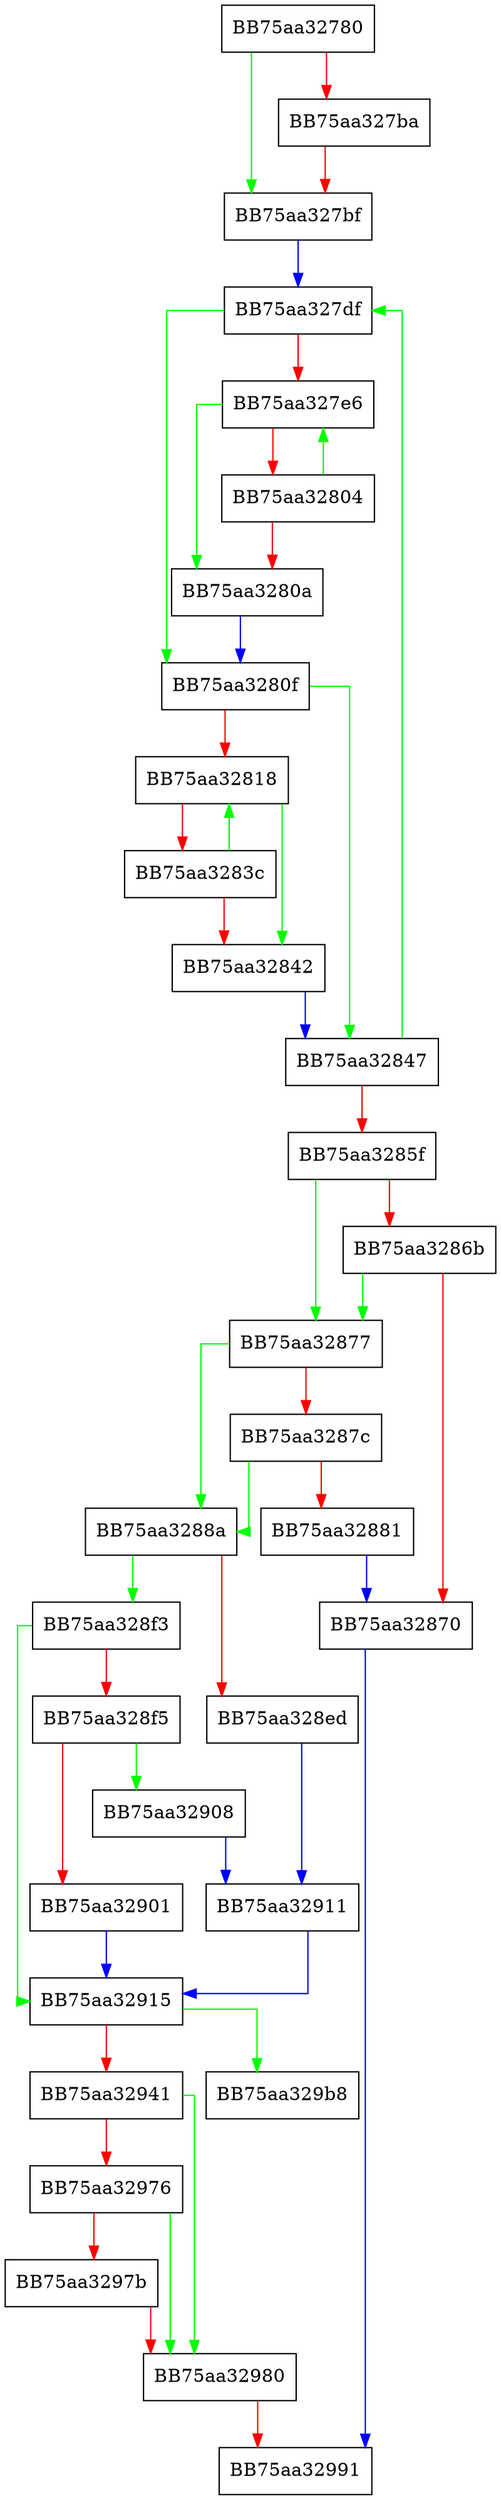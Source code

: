 digraph splitReversePart {
  node [shape="box"];
  graph [splines=ortho];
  BB75aa32780 -> BB75aa327bf [color="green"];
  BB75aa32780 -> BB75aa327ba [color="red"];
  BB75aa327ba -> BB75aa327bf [color="red"];
  BB75aa327bf -> BB75aa327df [color="blue"];
  BB75aa327df -> BB75aa3280f [color="green"];
  BB75aa327df -> BB75aa327e6 [color="red"];
  BB75aa327e6 -> BB75aa3280a [color="green"];
  BB75aa327e6 -> BB75aa32804 [color="red"];
  BB75aa32804 -> BB75aa327e6 [color="green"];
  BB75aa32804 -> BB75aa3280a [color="red"];
  BB75aa3280a -> BB75aa3280f [color="blue"];
  BB75aa3280f -> BB75aa32847 [color="green"];
  BB75aa3280f -> BB75aa32818 [color="red"];
  BB75aa32818 -> BB75aa32842 [color="green"];
  BB75aa32818 -> BB75aa3283c [color="red"];
  BB75aa3283c -> BB75aa32818 [color="green"];
  BB75aa3283c -> BB75aa32842 [color="red"];
  BB75aa32842 -> BB75aa32847 [color="blue"];
  BB75aa32847 -> BB75aa327df [color="green"];
  BB75aa32847 -> BB75aa3285f [color="red"];
  BB75aa3285f -> BB75aa32877 [color="green"];
  BB75aa3285f -> BB75aa3286b [color="red"];
  BB75aa3286b -> BB75aa32877 [color="green"];
  BB75aa3286b -> BB75aa32870 [color="red"];
  BB75aa32870 -> BB75aa32991 [color="blue"];
  BB75aa32877 -> BB75aa3288a [color="green"];
  BB75aa32877 -> BB75aa3287c [color="red"];
  BB75aa3287c -> BB75aa3288a [color="green"];
  BB75aa3287c -> BB75aa32881 [color="red"];
  BB75aa32881 -> BB75aa32870 [color="blue"];
  BB75aa3288a -> BB75aa328f3 [color="green"];
  BB75aa3288a -> BB75aa328ed [color="red"];
  BB75aa328ed -> BB75aa32911 [color="blue"];
  BB75aa328f3 -> BB75aa32915 [color="green"];
  BB75aa328f3 -> BB75aa328f5 [color="red"];
  BB75aa328f5 -> BB75aa32908 [color="green"];
  BB75aa328f5 -> BB75aa32901 [color="red"];
  BB75aa32901 -> BB75aa32915 [color="blue"];
  BB75aa32908 -> BB75aa32911 [color="blue"];
  BB75aa32911 -> BB75aa32915 [color="blue"];
  BB75aa32915 -> BB75aa329b8 [color="green"];
  BB75aa32915 -> BB75aa32941 [color="red"];
  BB75aa32941 -> BB75aa32980 [color="green"];
  BB75aa32941 -> BB75aa32976 [color="red"];
  BB75aa32976 -> BB75aa32980 [color="green"];
  BB75aa32976 -> BB75aa3297b [color="red"];
  BB75aa3297b -> BB75aa32980 [color="red"];
  BB75aa32980 -> BB75aa32991 [color="red"];
}